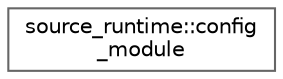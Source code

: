 digraph "类继承关系图"
{
 // LATEX_PDF_SIZE
  bgcolor="transparent";
  edge [fontname=Helvetica,fontsize=10,labelfontname=Helvetica,labelfontsize=10];
  node [fontname=Helvetica,fontsize=10,shape=box,height=0.2,width=0.4];
  rankdir="LR";
  Node0 [id="Node000000",label="source_runtime::config\l_module",height=0.2,width=0.4,color="grey40", fillcolor="white", style="filled",URL="$classsource__runtime_1_1config__module.html",tooltip=" "];
}
